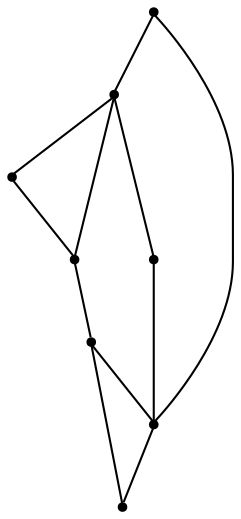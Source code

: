 graph {
  node [shape=point,comment="{\"directed\":false,\"doi\":\"10.1007/978-3-031-22203-0_27\",\"figure\":\"10 (9)\"}"]

  v0 [pos="573.8872501992738,1188.0664756533101"]
  v1 [pos="373.8553921198357,1254.742947155099"]
  v2 [pos="440.5326807958325,1121.3900041515215"]
  v3 [pos="457.20200296483165,1054.7135326497328"]
  v4 [pos="440.53268079583245,988.0370611479439"]
  v5 [pos="440.5326807958325,1354.7576544077824"]
  v6 [pos="340.51674778183735,1121.3900041515215"]
  v7 [pos="240.5008227163944,1121.3900041515217"]

  v0 -- v4 [id="-1",pos="573.8872501992738,1188.0664756533101 573.8872501992738,1004.7061790233911 573.8872501992738,1004.7061790233911 573.8872501992738,1004.7061790233911 573.8872501992738,993.5920772368074 568.3321660291849,988.0370611479439 557.2179280302746,988.0370611479439 440.53268079583245,988.0370611479439 440.53268079583245,988.0370611479439 440.53268079583245,988.0370611479439"]
  v5 -- v4 [id="-2",pos="440.5326807958325,1354.7576544077824 223.83148465029078,1354.7576544077824 223.83148465029078,1354.7576544077824 223.83148465029078,1354.7576544077824 212.7172148571716,1354.7576544077824 207.1621624812916,1349.2026383189186 207.1621624812916,1338.0885365323352 207.1621624812916,1004.7061790233911 207.1621624812916,1004.7061790233911 207.1621624812916,1004.7061790233911 207.1621624812916,993.5920772368074 212.7172148571716,988.0370611479439 223.83148465029078,988.0370611479439 440.53268079583245,988.0370611479439 440.53268079583245,988.0370611479439 440.53268079583245,988.0370611479439"]
  v7 -- v6 [id="-3",pos="240.5008227163944,1121.3900041515217 340.51674778183735,1121.3900041515215 340.51674778183735,1121.3900041515215 340.51674778183735,1121.3900041515215"]
  v6 -- v1 [id="-5",pos="340.51674778183735,1121.3900041515215 340.5167398332851,1188.0664756533104 340.5167398332851,1188.0664756533104 340.5167398332851,1188.0664756533104 340.5167398332851,1199.1805774398938 343.6005555321715,1209.357143086205 349.7640536827939,1218.6043118099562 373.8553921198357,1254.742947155099 373.8553921198357,1254.742947155099 373.8553921198357,1254.742947155099"]
  v6 -- v3 [id="-7",pos="340.51674778183735,1121.3900041515215 362.0701611888249,1099.8368469473949 362.0701611888249,1099.8368469473949 362.0701611888249,1099.8368469473949 369.92558816334423,1091.9814844525017 379.01453505857637,1085.9889854115847 389.3328686273709,1081.859222649367 457.20200296483165,1054.7135326497328 457.20200296483165,1054.7135326497328 457.20200296483165,1054.7135326497328"]
  v1 -- v5 [id="-8",pos="373.8553921198357,1254.742947155099 440.5326807958325,1354.7576544077824 440.5326807958325,1354.7576544077824 440.5326807958325,1354.7576544077824"]
  v1 -- v7 [id="-12",pos="373.8553921198357,1254.742947155099 257.17012898828915,1254.742947155099 257.17012898828915,1254.742947155099 257.17012898828915,1254.742947155099 246.05585919516997,1254.742947155099 240.50080681928998,1249.1879310662355 240.50080681928998,1238.073829279652 240.5008227163944,1121.3900041515217 240.5008227163944,1121.3900041515217 240.5008227163944,1121.3900041515217"]
  v4 -- v2 [id="-18",pos="440.53268079583245,988.0370611479439 492.2992406341311,1013.9200278246312 492.2992406341311,1013.9200278246312 492.2992406341311,1013.9200278246312 502.2383328797753,1018.8915637437212 507.209961523277,1026.9303129877019 507.209961523277,1038.0444147742853 507.209961523277,1071.3826505251798 507.209961523277,1071.3826505251798 507.209961523277,1071.3826505251798 507.209961523277,1082.4967523117634 502.2383328797753,1090.535501555744 492.2992406341311,1095.507037474834 440.5326807958325,1121.3900041515215 440.5326807958325,1121.3900041515215 440.5326807958325,1121.3900041515215"]
  v3 -- v2 [id="-19",pos="457.20200296483165,1054.7135326497328 440.5326807958325,1121.3900041515215 440.5326807958325,1121.3900041515215 440.5326807958325,1121.3900041515215"]
  v3 -- v4 [id="-20",pos="457.20200296483165,1054.7135326497328 440.53268079583245,988.0370611479439 440.53268079583245,988.0370611479439 440.53268079583245,988.0370611479439"]
  v0 -- v1 [id="-24",pos="573.8872501992738,1188.0664756533101 373.8553921198357,1254.742947155099 373.8553921198357,1254.742947155099 373.8553921198357,1254.742947155099"]
}